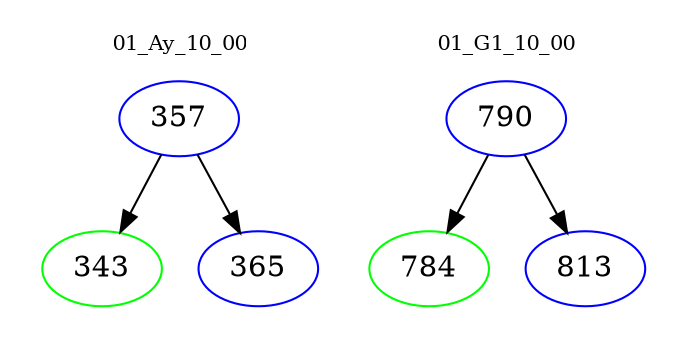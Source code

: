 digraph{
subgraph cluster_0 {
color = white
label = "01_Ay_10_00";
fontsize=10;
T0_357 [label="357", color="blue"]
T0_357 -> T0_343 [color="black"]
T0_343 [label="343", color="green"]
T0_357 -> T0_365 [color="black"]
T0_365 [label="365", color="blue"]
}
subgraph cluster_1 {
color = white
label = "01_G1_10_00";
fontsize=10;
T1_790 [label="790", color="blue"]
T1_790 -> T1_784 [color="black"]
T1_784 [label="784", color="green"]
T1_790 -> T1_813 [color="black"]
T1_813 [label="813", color="blue"]
}
}
